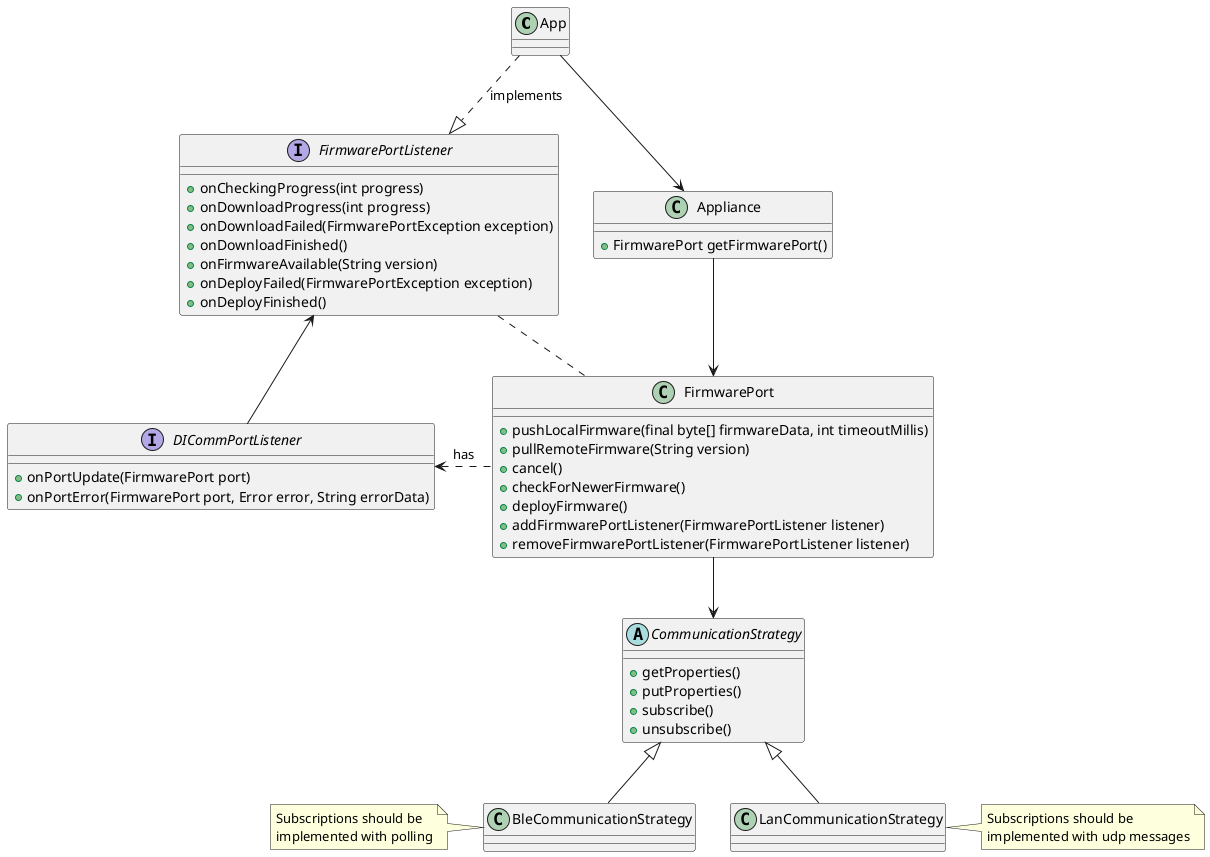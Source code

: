 @startuml

class App {
}

class Appliance {
    + FirmwarePort getFirmwarePort()
}

class FirmwarePort {
    + pushLocalFirmware(final byte[] firmwareData, int timeoutMillis)
    + pullRemoteFirmware(String version)
    + cancel()
    + checkForNewerFirmware()
    + deployFirmware()
    + addFirmwarePortListener(FirmwarePortListener listener)
    + removeFirmwarePortListener(FirmwarePortListener listener)
}

interface FirmwarePortListener {
    + onCheckingProgress(int progress)
    + onDownloadProgress(int progress)
    + onDownloadFailed(FirmwarePortException exception)
    + onDownloadFinished()
    + onFirmwareAvailable(String version)
    + onDeployFailed(FirmwarePortException exception)
    + onDeployFinished()
}

interface DICommPortListener {
    + onPortUpdate(FirmwarePort port)
    + onPortError(FirmwarePort port, Error error, String errorData)
}

abstract class CommunicationStrategy {
    + getProperties()
    + putProperties()
    + subscribe()
    + unsubscribe()
}


class BleCommunicationStrategy {
}
note left : Subscriptions should be\nimplemented with polling

class LanCommunicationStrategy {
}
note right : Subscriptions should be\nimplemented with udp messages


App -down-> Appliance
App ..|> FirmwarePortListener : implements
Appliance -down-> FirmwarePort
FirmwarePort .. FirmwarePortListener
FirmwarePort .left.> DICommPortListener: has
DICommPortListener -up-> FirmwarePortListener
CommunicationStrategy <|-- LanCommunicationStrategy
CommunicationStrategy <|-- BleCommunicationStrategy
FirmwarePort --> CommunicationStrategy

@enduml
